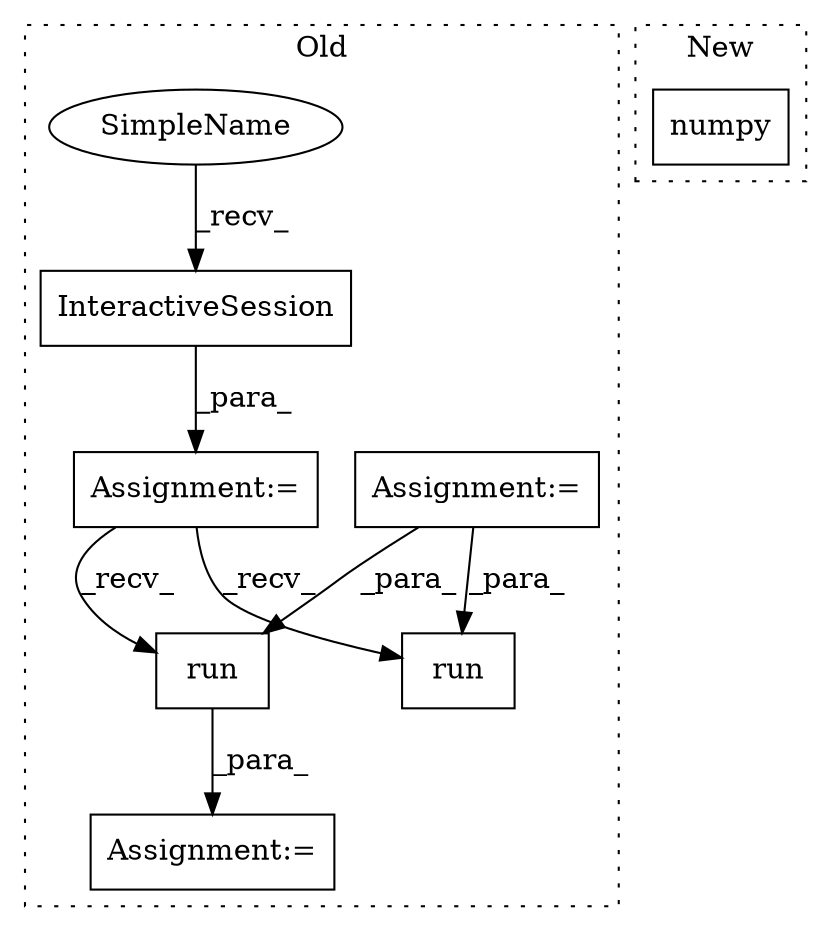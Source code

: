 digraph G {
subgraph cluster0 {
2 [label="InteractiveSession" a="32" s="647" l="20" shape="box"];
3 [label="run" a="32" s="963,998" l="4,1" shape="box"];
4 [label="Assignment:=" a="7" s="957" l="1" shape="box"];
5 [label="run" a="32" s="1046,1081" l="4,1" shape="box"];
6 [label="Assignment:=" a="7" s="635" l="1" shape="box"];
7 [label="Assignment:=" a="7" s="505" l="1" shape="box"];
8 [label="SimpleName" a="42" s="636" l="10" shape="ellipse"];
label = "Old";
style="dotted";
}
subgraph cluster1 {
1 [label="numpy" a="32" s="798" l="7" shape="box"];
label = "New";
style="dotted";
}
2 -> 6 [label="_para_"];
3 -> 4 [label="_para_"];
6 -> 5 [label="_recv_"];
6 -> 3 [label="_recv_"];
7 -> 5 [label="_para_"];
7 -> 3 [label="_para_"];
8 -> 2 [label="_recv_"];
}